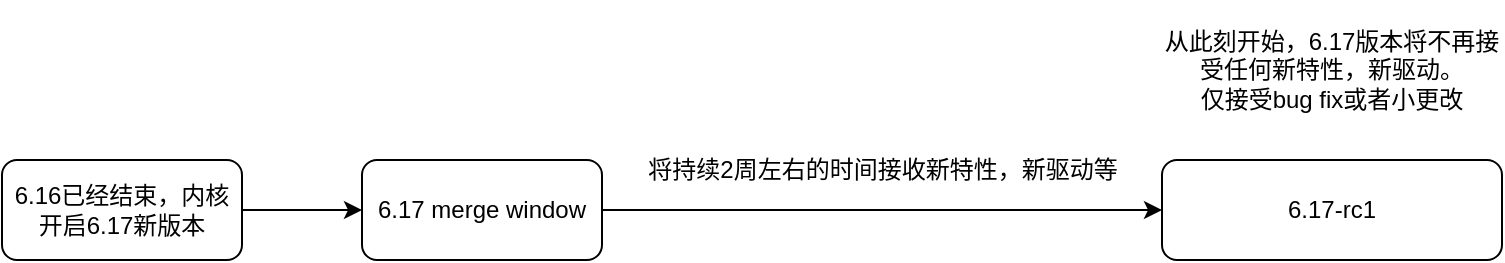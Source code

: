 <mxfile version="28.2.5">
  <diagram name="第 1 页" id="1ilw-WLotnf_4WlkD7nu">
    <mxGraphModel dx="2036" dy="1101" grid="1" gridSize="10" guides="1" tooltips="1" connect="1" arrows="1" fold="1" page="1" pageScale="1" pageWidth="2339" pageHeight="3300" math="0" shadow="0">
      <root>
        <mxCell id="0" />
        <mxCell id="1" parent="0" />
        <mxCell id="AxJ9_XIlFzwpc8d086Lr-2" style="edgeStyle=orthogonalEdgeStyle;rounded=0;orthogonalLoop=1;jettySize=auto;html=1;exitX=1;exitY=0.5;exitDx=0;exitDy=0;entryX=0;entryY=0.5;entryDx=0;entryDy=0;" parent="1" source="A_ogrFLxcLxrX9YmPOqr-2" target="AxJ9_XIlFzwpc8d086Lr-1" edge="1">
          <mxGeometry relative="1" as="geometry" />
        </mxCell>
        <mxCell id="A_ogrFLxcLxrX9YmPOqr-2" value="6.16已经结束，内核开启6.17新版本" style="rounded=1;whiteSpace=wrap;html=1;fillColor=none;" parent="1" vertex="1">
          <mxGeometry x="70" y="130" width="120" height="50" as="geometry" />
        </mxCell>
        <mxCell id="AxJ9_XIlFzwpc8d086Lr-4" style="edgeStyle=orthogonalEdgeStyle;rounded=0;orthogonalLoop=1;jettySize=auto;html=1;exitX=1;exitY=0.5;exitDx=0;exitDy=0;entryX=0;entryY=0.5;entryDx=0;entryDy=0;" parent="1" source="AxJ9_XIlFzwpc8d086Lr-1" target="AxJ9_XIlFzwpc8d086Lr-3" edge="1">
          <mxGeometry relative="1" as="geometry" />
        </mxCell>
        <mxCell id="AxJ9_XIlFzwpc8d086Lr-1" value="6.17 merge window" style="rounded=1;whiteSpace=wrap;html=1;fillColor=none;" parent="1" vertex="1">
          <mxGeometry x="250" y="130" width="120" height="50" as="geometry" />
        </mxCell>
        <mxCell id="AxJ9_XIlFzwpc8d086Lr-3" value="6.17-rc1" style="rounded=1;whiteSpace=wrap;html=1;fillColor=none;" parent="1" vertex="1">
          <mxGeometry x="650" y="130" width="170" height="50" as="geometry" />
        </mxCell>
        <mxCell id="AxJ9_XIlFzwpc8d086Lr-5" value="将持续2周左右的时间接收新特性，新驱动等" style="text;html=1;align=center;verticalAlign=middle;resizable=0;points=[];autosize=1;strokeColor=none;fillColor=none;" parent="1" vertex="1">
          <mxGeometry x="380" y="120" width="260" height="30" as="geometry" />
        </mxCell>
        <mxCell id="AxJ9_XIlFzwpc8d086Lr-6" value="从此刻开始，6.17版本将不再接受任何新特性，新驱动。&lt;div&gt;仅接受bug fix或者小更改&lt;/div&gt;" style="text;html=1;align=center;verticalAlign=middle;whiteSpace=wrap;rounded=0;" parent="1" vertex="1">
          <mxGeometry x="650" y="50" width="170" height="70" as="geometry" />
        </mxCell>
      </root>
    </mxGraphModel>
  </diagram>
</mxfile>
